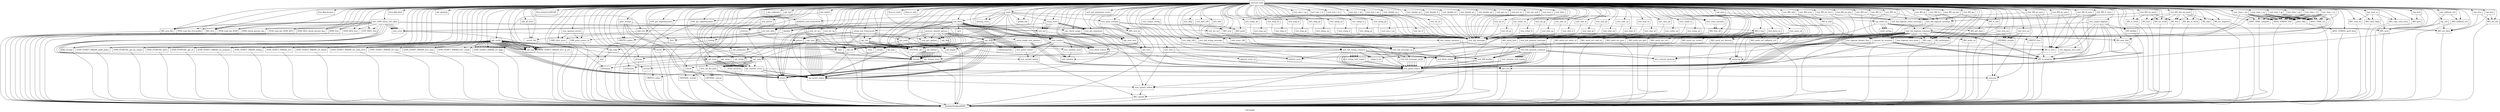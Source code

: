 digraph "Call graph" {
	label="Call graph";

	Node0x56148ece4150 [shape=record,label="{external node}"];
	Node0x56148ece4150 -> Node0x56148ea71110;
	Node0x56148ece4150 -> Node0x56148ead2650;
	Node0x56148ece4150 -> Node0x56148ead27d0;
	Node0x56148ece4150 -> Node0x56148ea73ae0;
	Node0x56148ece4150 -> Node0x56148ead2840;
	Node0x56148ece4150 -> Node0x56148ead2920;
	Node0x56148ece4150 -> Node0x56148ead2990;
	Node0x56148ece4150 -> Node0x56148ead2a00;
	Node0x56148ece4150 -> Node0x56148ead2a70;
	Node0x56148ece4150 -> Node0x56148ead2ae0;
	Node0x56148ece4150 -> Node0x56148ead2b50;
	Node0x56148ece4150 -> Node0x56148ead2bc0;
	Node0x56148ece4150 -> Node0x56148ea73cd0;
	Node0x56148ece4150 -> Node0x56148ea73990;
	Node0x56148ece4150 -> Node0x56148ea73a00;
	Node0x56148ece4150 -> Node0x56148ea73a70;
	Node0x56148ece4150 -> Node0x56148ea49900;
	Node0x56148ece4150 -> Node0x56148ea49d80;
	Node0x56148ece4150 -> Node0x56148ea49e20;
	Node0x56148ece4150 -> Node0x56148ea49ec0;
	Node0x56148ece4150 -> Node0x56148ea49f30;
	Node0x56148ece4150 -> Node0x56148ea49fa0;
	Node0x56148ece4150 -> Node0x56148ea49fd0;
	Node0x56148ece4150 -> Node0x56148ea4a0b0;
	Node0x56148ece4150 -> Node0x56148ea4a150;
	Node0x56148ece4150 -> Node0x56148ea4a1c0;
	Node0x56148ece4150 -> Node0x56148ea4a680;
	Node0x56148ece4150 -> Node0x56148ea4a720;
	Node0x56148ece4150 -> Node0x56148ea4a790;
	Node0x56148ece4150 -> Node0x56148ea4a830;
	Node0x56148ece4150 -> Node0x56148ea4a860;
	Node0x56148ece4150 -> Node0x56148eaa8f80;
	Node0x56148ece4150 -> Node0x56148eaa8fb0;
	Node0x56148ece4150 -> Node0x56148eaa9020;
	Node0x56148ece4150 -> Node0x56148eaa9a50;
	Node0x56148ece4150 -> Node0x56148eaa9ac0;
	Node0x56148ece4150 -> Node0x56148eaa9ba0;
	Node0x56148ece4150 -> Node0x56148eaa9bd0;
	Node0x56148ece4150 -> Node0x56148eaa9d40;
	Node0x56148ece4150 -> Node0x56148eaa9d70;
	Node0x56148ece4150 -> Node0x56148eaa9e50;
	Node0x56148ece4150 -> Node0x56148eaa9e80;
	Node0x56148ece4150 -> Node0x56148eaa9f60;
	Node0x56148ece4150 -> Node0x56148ece53a0;
	Node0x56148ece4150 -> Node0x56148ece5450;
	Node0x56148ece4150 -> Node0x56148ece54c0;
	Node0x56148ece4150 -> Node0x56148ece5530;
	Node0x56148ece4150 -> Node0x56148ece55a0;
	Node0x56148ece4150 -> Node0x56148ece5610;
	Node0x56148ece4150 -> Node0x56148ece5680;
	Node0x56148ece4150 -> Node0x56148ece56f0;
	Node0x56148ece4150 -> Node0x56148ece5760;
	Node0x56148ece4150 -> Node0x56148ece57d0;
	Node0x56148ece4150 -> Node0x56148ece5840;
	Node0x56148ece4150 -> Node0x56148ece58b0;
	Node0x56148ece4150 -> Node0x56148ece5920;
	Node0x56148ece4150 -> Node0x56148ece61a0;
	Node0x56148ece4150 -> Node0x56148ece6210;
	Node0x56148ece4150 -> Node0x56148ece6280;
	Node0x56148ece4150 -> Node0x56148ece62f0;
	Node0x56148ece4150 -> Node0x56148ece6660;
	Node0x56148ece4150 -> Node0x56148ece6700;
	Node0x56148ece4150 -> Node0x56148ece6690;
	Node0x56148ece4150 -> Node0x56148ece67e0;
	Node0x56148ece4150 -> Node0x56148ece68b0;
	Node0x56148ece4150 -> Node0x56148eaa9220;
	Node0x56148ece4150 -> Node0x56148eaa9290;
	Node0x56148ece4150 -> Node0x56148eaa9300;
	Node0x56148ece4150 -> Node0x56148eaa93a0;
	Node0x56148ece4150 -> Node0x56148eaa93d0;
	Node0x56148ece4150 -> Node0x56148ead26b0;
	Node0x56148ece4150 -> Node0x56148eaa9520;
	Node0x56148ece4150 -> Node0x56148eaa95f0;
	Node0x56148ece4150 -> Node0x56148eaa9690;
	Node0x56148ece4150 -> Node0x56148eaa9700;
	Node0x56148ece4150 -> Node0x56148eaa9770;
	Node0x56148ece4150 -> Node0x56148eaa9880;
	Node0x56148ece4150 -> Node0x56148ece6a90;
	Node0x56148ece4150 -> Node0x56148ece6b00;
	Node0x56148ece4150 -> Node0x56148ece6ba0;
	Node0x56148ece4150 -> Node0x56148ece6c40;
	Node0x56148ece4150 -> Node0x56148ece6ce0;
	Node0x56148ece4150 -> Node0x56148ece7230;
	Node0x56148ece4150 -> Node0x56148ece72d0;
	Node0x56148ece4150 -> Node0x56148ece7370;
	Node0x56148ece4150 -> Node0x56148ece73e0;
	Node0x56148ece4150 -> Node0x56148eab1310;
	Node0x56148ece4150 -> Node0x56148eab13b0;
	Node0x56148ece4150 -> Node0x56148eab1530;
	Node0x56148ece4150 -> Node0x56148eab1560;
	Node0x56148ece4150 -> Node0x56148eab1610;
	Node0x56148ece4150 -> Node0x56148eab1790;
	Node0x56148ece4150 -> Node0x56148eab1890;
	Node0x56148ece4150 -> Node0x56148eab1c40;
	Node0x56148ece4150 -> Node0x56148ead2680;
	Node0x56148ece4150 -> Node0x56148eab1b60;
	Node0x56148ece4150 -> Node0x56148ea4a120;
	Node0x56148ece4150 -> Node0x56148eaa98b0;
	Node0x56148ece4150 -> Node0x56148eab1100;
	Node0x56148ece4150 -> Node0x56148ece6d80;
	Node0x56148ece4150 -> Node0x56148ece68e0;
	Node0x56148ece4150 -> Node0x56148eab1930;
	Node0x56148ece4150 -> Node0x56148eab1ea0;
	Node0x56148ece4150 -> Node0x56148eab1ed0;
	Node0x56148ece4150 -> Node0x56148eab2070;
	Node0x56148ece4150 -> Node0x56148eab2150;
	Node0x56148ece4150 -> Node0x56148ead2870;
	Node0x56148ece4150 -> Node0x56148eab2180;
	Node0x56148ece4150 -> Node0x56148eab22b0;
	Node0x56148ece4150 -> Node0x56148eab2400;
	Node0x56148ece4150 -> Node0x56148eab2430;
	Node0x56148ece4150 -> Node0x56148eab25a0;
	Node0x56148ece4150 -> Node0x56148eab25d0;
	Node0x56148ece4150 -> Node0x56148ea73920;
	Node0x56148ece4150 -> Node0x56148eab27a0;
	Node0x56148ece4150 -> Node0x56148eab2840;
	Node0x56148ece4150 -> Node0x56148eab28e0;
	Node0x56148ece4150 -> Node0x56148eab2980;
	Node0x56148ece4150 -> Node0x56148eab2a20;
	Node0x56148ece4150 -> Node0x56148eab2ac0;
	Node0x56148ece4150 -> Node0x56148eab2b60;
	Node0x56148ece4150 -> Node0x56148eab2c00;
	Node0x56148ece4150 -> Node0x56148eab2ca0;
	Node0x56148ece4150 -> Node0x56148eab2d40;
	Node0x56148ece4150 -> Node0x56148eab2de0;
	Node0x56148ece4150 -> Node0x56148eab2e80;
	Node0x56148ece4150 -> Node0x56148eab2f20;
	Node0x56148ece4150 -> Node0x56148eab2fc0;
	Node0x56148ece4150 -> Node0x56148eab3060;
	Node0x56148ece4150 -> Node0x56148eab3100;
	Node0x56148ece4150 -> Node0x56148eab31a0;
	Node0x56148ece4150 -> Node0x56148eab3240;
	Node0x56148ece4150 -> Node0x56148eab32e0;
	Node0x56148ece4150 -> Node0x56148eab3380;
	Node0x56148ece4150 -> Node0x56148eab3420;
	Node0x56148ece4150 -> Node0x56148eab34c0;
	Node0x56148ece4150 -> Node0x56148eab3560;
	Node0x56148ece4150 -> Node0x56148eab3600;
	Node0x56148ece4150 -> Node0x56148eab36a0;
	Node0x56148ece4150 -> Node0x56148eab3740;
	Node0x56148ece4150 -> Node0x56148eab37e0;
	Node0x56148ece4150 -> Node0x56148eab3880;
	Node0x56148ece4150 -> Node0x56148eab3920;
	Node0x56148ece4150 -> Node0x56148eab39c0;
	Node0x56148ece4150 -> Node0x56148eab3a60;
	Node0x56148ece4150 -> Node0x56148eab3b00;
	Node0x56148ece4150 -> Node0x56148eab3ba0;
	Node0x56148ece4150 -> Node0x56148eab3c40;
	Node0x56148ece4150 -> Node0x56148eaafce0;
	Node0x56148ece4150 -> Node0x56148eaafd80;
	Node0x56148ece4150 -> Node0x56148eaafe20;
	Node0x56148ece4150 -> Node0x56148eaafec0;
	Node0x56148ece4150 -> Node0x56148eaaff60;
	Node0x56148ece4150 -> Node0x56148eab0000;
	Node0x56148ece4150 -> Node0x56148eab00a0;
	Node0x56148ece4150 -> Node0x56148eab0140;
	Node0x56148ece4150 -> Node0x56148eab01e0;
	Node0x56148ece4150 -> Node0x56148eab0280;
	Node0x56148ece4150 -> Node0x56148eab0320;
	Node0x56148ece4150 -> Node0x56148eab03c0;
	Node0x56148ece4150 -> Node0x56148eab0460;
	Node0x56148ece4150 -> Node0x56148eab0500;
	Node0x56148ece4150 -> Node0x56148eab05a0;
	Node0x56148ece4150 -> Node0x56148eab0640;
	Node0x56148ece4150 -> Node0x56148ead2720;
	Node0x56148ece4150 -> Node0x56148eab0710;
	Node0x56148ece4150 -> Node0x56148eab07b0;
	Node0x56148ece4150 -> Node0x56148eab0850;
	Node0x56148ece4150 -> Node0x56148eab0a10;
	Node0x56148ece4150 -> Node0x56148eab0a40;
	Node0x56148ece4150 -> Node0x56148eab0bb0;
	Node0x56148ece4150 -> Node0x56148eab0cb0;
	Node0x56148ece4150 -> Node0x56148ea66be0;
	Node0x56148ece4150 -> Node0x56148ea66d20;
	Node0x56148ece4150 -> Node0x56148ea66e30;
	Node0x56148ece4150 -> Node0x56148ea66e60;
	Node0x56148ece4150 -> Node0x56148ea66f60;
	Node0x56148ece4150 -> Node0x56148ea670c0;
	Node0x56148ece4150 -> Node0x56148ea67130;
	Node0x56148ece4150 -> Node0x56148ea67290;
	Node0x56148ece4150 -> Node0x56148ea672c0;
	Node0x56148ece4150 -> Node0x56148ea67380;
	Node0x56148ece4150 -> Node0x56148ea67440;
	Node0x56148ece4150 -> Node0x56148ea67540;
	Node0x56148ece4150 -> Node0x56148ea676c0;
	Node0x56148ece4150 -> Node0x56148ea676f0;
	Node0x56148ece4150 -> Node0x56148ea67760;
	Node0x56148ece4150 -> Node0x56148ea678b0;
	Node0x56148ece4150 -> Node0x56148eb021e0;
	Node0x56148ece4150 -> Node0x56148eb02330;
	Node0x56148ece4150 -> Node0x56148eb023a0;
	Node0x56148ece4150 -> Node0x56148eb02530;
	Node0x56148ece4150 -> Node0x56148eb025d0;
	Node0x56148ece4150 -> Node0x56148eb02640;
	Node0x56148ece4150 -> Node0x56148eb02730;
	Node0x56148ece4150 -> Node0x56148eb02760;
	Node0x56148ece4150 -> Node0x56148eb02860;
	Node0x56148ece4150 -> Node0x56148eb02900;
	Node0x56148ece4150 -> Node0x56148eb02890;
	Node0x56148ece4150 -> Node0x56148eb02a90;
	Node0x56148ece4150 -> Node0x56148eb02cd0;
	Node0x56148ece4150 -> Node0x56148eb02d40;
	Node0x56148ece4150 -> Node0x56148eb02d70;
	Node0x56148ece4150 -> Node0x56148eb02e20;
	Node0x56148ece4150 -> Node0x56148eb03030;
	Node0x56148ece4150 -> Node0x56148eb030a0;
	Node0x56148ece4150 -> Node0x56148eb030d0;
	Node0x56148ece4150 -> Node0x56148eb03300;
	Node0x56148ece4150 -> Node0x56148eb033d0;
	Node0x56148ece4150 -> Node0x56148eb034d0;
	Node0x56148ece4150 -> Node0x56148eb03500;
	Node0x56148ece4150 -> Node0x56148eb03680;
	Node0x56148ece4150 -> Node0x56148eb03800;
	Node0x56148ece4150 -> Node0x56148eb03980;
	Node0x56148ece4150 -> Node0x56148eab1900;
	Node0x56148ece4150 -> Node0x56148eb03b00;
	Node0x56148ece4150 -> Node0x56148eb03d30;
	Node0x56148ece4150 -> Node0x56148eb03da0;
	Node0x56148ece4150 -> Node0x56148eab1bd0;
	Node0x56148ece4150 -> Node0x56148eb03fb0;
	Node0x56148ece4150 -> Node0x56148ece7110;
	Node0x56148ece4150 -> Node0x56148eb04050;
	Node0x56148ece4150 -> Node0x56148eab1ca0;
	Node0x56148ece4150 -> Node0x56148eaa9960;
	Node0x56148ece4150 -> Node0x56148eb04150;
	Node0x56148ece4150 -> Node0x56148ece7180;
	Node0x56148ece4150 -> Node0x56148eb04250;
	Node0x56148ece4150 -> Node0x56148eab0880;
	Node0x56148ece4150 -> Node0x56148eb045f0;
	Node0x56148ece4150 -> Node0x56148eb04af0;
	Node0x56148ece4150 -> Node0x56148ea67000;
	Node0x56148ece4150 -> Node0x56148eb04c80;
	Node0x56148ece4150 -> Node0x56148eb04df0;
	Node0x56148ece4150 -> Node0x56148eb052e0;
	Node0x56148ece4150 -> Node0x56148ea671d0;
	Node0x56148ece4150 -> Node0x56148eb05530;
	Node0x56148ece4150 -> Node0x56148eb055a0;
	Node0x56148ece4150 -> Node0x56148ea66dc0;
	Node0x56148ece4150 -> Node0x56148eb05810;
	Node0x56148ece4150 -> Node0x56148eab19a0;
	Node0x56148ece4150 -> Node0x56148eb03c80;
	Node0x56148ece4150 -> Node0x56148eb059b0;
	Node0x56148ece4150 -> Node0x56148eb06030;
	Node0x56148ece4150 -> Node0x56148eb05a50;
	Node0x56148ece4150 -> Node0x56148ea679d0;
	Node0x56148ece4150 -> Node0x56148eb059e0;
	Node0x56148ece4150 -> Node0x56148ea67bc0;
	Node0x56148ece4150 -> Node0x56148eb05b50;
	Node0x56148ece4150 -> Node0x56148ea67c60;
	Node0x56148ece4150 -> Node0x56148eb05bc0;
	Node0x56148ece4150 -> Node0x56148ea67dc0;
	Node0x56148ece4150 -> Node0x56148eb05c30;
	Node0x56148ece4150 -> Node0x56148ea67f40;
	Node0x56148ece4150 -> Node0x56148eb05ca0;
	Node0x56148ece4150 -> Node0x56148ea68050;
	Node0x56148ece4150 -> Node0x56148eb05d10;
	Node0x56148ece4150 -> Node0x56148ea68140;
	Node0x56148ece4150 -> Node0x56148eb05d80;
	Node0x56148ece4150 -> Node0x56148eb060a0;
	Node0x56148ece4150 -> Node0x56148ea64c40;
	Node0x56148ece4150 -> Node0x56148eb060d0;
	Node0x56148ece4150 -> Node0x56148ea67fe0;
	Node0x56148ece4150 -> Node0x56148ea67d00;
	Node0x56148ece4150 -> Node0x56148ea67a70;
	Node0x56148ece4150 -> Node0x56148ea67a00;
	Node0x56148ece4150 -> Node0x56148ea67b20;
	Node0x56148ece4150 -> Node0x56148eb06140;
	Node0x56148ece4150 -> Node0x56148ea64eb0;
	Node0x56148ead2650 [shape=record,label="{setup_tests}"];
	Node0x56148ead2650 -> Node0x56148ead2680;
	Node0x56148ead2650 -> Node0x56148ead2720;
	Node0x56148ead2650 -> Node0x56148ead2680;
	Node0x56148ead2650 -> Node0x56148ead2720;
	Node0x56148ead2650 -> Node0x56148ead2680;
	Node0x56148ead2650 -> Node0x56148ead2720;
	Node0x56148ead2650 -> Node0x56148ead2680;
	Node0x56148ead2650 -> Node0x56148ead2720;
	Node0x56148ead2650 -> Node0x56148ead26b0;
	Node0x56148ea71110 [shape=record,label="{test_get_options}"];
	Node0x56148ead27d0 [shape=record,label="{test_x509_check_cert_pkey}"];
	Node0x56148ead27d0 -> Node0x56148ead2840;
	Node0x56148ead27d0 -> Node0x56148ead2840;
	Node0x56148ead27d0 -> Node0x56148ead2870;
	Node0x56148ead27d0 -> Node0x56148ead2840;
	Node0x56148ead27d0 -> Node0x56148ead2840;
	Node0x56148ead27d0 -> Node0x56148ead2870;
	Node0x56148ead27d0 -> Node0x56148ead2920;
	Node0x56148ead27d0 -> Node0x56148ead2720;
	Node0x56148ead27d0 -> Node0x56148ead2990;
	Node0x56148ead27d0 -> Node0x56148ead2720;
	Node0x56148ead27d0 -> Node0x56148ead2a00;
	Node0x56148ead27d0 -> Node0x56148ead2920;
	Node0x56148ead27d0 -> Node0x56148ead2720;
	Node0x56148ead27d0 -> Node0x56148ead2a70;
	Node0x56148ead27d0 -> Node0x56148ead2870;
	Node0x56148ead27d0 -> Node0x56148ead2ae0;
	Node0x56148ead27d0 -> Node0x56148ead2b50;
	Node0x56148ead27d0 -> Node0x56148ead2870;
	Node0x56148ead27d0 -> Node0x56148ead2bc0;
	Node0x56148ead27d0 -> Node0x56148ea73920;
	Node0x56148ead27d0 -> Node0x56148ead2870;
	Node0x56148ead27d0 -> Node0x56148ead2a00;
	Node0x56148ead27d0 -> Node0x56148ea73990;
	Node0x56148ead27d0 -> Node0x56148ea73a00;
	Node0x56148ead27d0 -> Node0x56148ea73a70;
	Node0x56148ea73ae0 [shape=record,label="{llvm.dbg.declare}"];
	Node0x56148ea73a00 [shape=record,label="{X509_REQ_free}"];
	Node0x56148ea73a00 -> Node0x56148ea6f500;
	Node0x56148ea73a70 [shape=record,label="{EVP_PKEY_free}"];
	Node0x56148ea73a70 -> Node0x56148ea6f500;
	Node0x56148ea49900 [shape=record,label="{opt_progname}"];
	Node0x56148ea49900 -> Node0x56148ea49d80;
	Node0x56148ea49900 -> Node0x56148ea49e20;
	Node0x56148ea49d80 [shape=record,label="{strlen}"];
	Node0x56148ea49d80 -> Node0x56148ea6f500;
	Node0x56148ea49e20 [shape=record,label="{strncpy}"];
	Node0x56148ea49e20 -> Node0x56148ea6f500;
	Node0x56148ea49ec0 [shape=record,label="{opt_getprog}"];
	Node0x56148ea49f30 [shape=record,label="{opt_init}"];
	Node0x56148ea49f30 -> Node0x56148ea49fa0;
	Node0x56148ea49f30 -> Node0x56148ea49900;
	Node0x56148ea49f30 -> Node0x56148ea49fd0;
	Node0x56148ea49f30 -> Node0x56148ea49fd0;
	Node0x56148ea49f30 -> Node0x56148ea49fd0;
	Node0x56148ea49f30 -> Node0x56148ead2840;
	Node0x56148ea49f30 -> Node0x56148ea49fd0;
	Node0x56148ea49f30 -> Node0x56148ea49fd0;
	Node0x56148ea49f30 -> Node0x56148ea49fd0;
	Node0x56148ea49fa0 [shape=record,label="{opt_begin}"];
	Node0x56148ea49fd0 [shape=record,label="{OPENSSL_die}"];
	Node0x56148ea49fd0 -> Node0x56148ea6f500;
	Node0x56148eab2840 [shape=record,label="{test_int_lt}"];
	Node0x56148eab2840 -> Node0x56148eab2640;
	Node0x56148eab28e0 [shape=record,label="{test_int_le}"];
	Node0x56148eab28e0 -> Node0x56148eab2640;
	Node0x56148eab2980 [shape=record,label="{test_int_gt}"];
	Node0x56148eab2980 -> Node0x56148eab2640;
	Node0x56148eab2a20 [shape=record,label="{test_int_ge}"];
	Node0x56148eab2a20 -> Node0x56148eab2640;
	Node0x56148eab2ac0 [shape=record,label="{test_uint_eq}"];
	Node0x56148eab2ac0 -> Node0x56148eab2640;
	Node0x56148eab2b60 [shape=record,label="{test_uint_ne}"];
	Node0x56148eab2b60 -> Node0x56148eab2640;
	Node0x56148eab2c00 [shape=record,label="{test_uint_lt}"];
	Node0x56148eab2c00 -> Node0x56148eab2640;
	Node0x56148eab2ca0 [shape=record,label="{test_uint_le}"];
	Node0x56148eab2ca0 -> Node0x56148eab2640;
	Node0x56148eab2d40 [shape=record,label="{test_uint_gt}"];
	Node0x56148eab2d40 -> Node0x56148eab2640;
	Node0x56148eab2de0 [shape=record,label="{test_uint_ge}"];
	Node0x56148eab2de0 -> Node0x56148eab2640;
	Node0x56148eab2e80 [shape=record,label="{test_char_eq}"];
	Node0x56148eab2e80 -> Node0x56148eab2640;
	Node0x56148eab2f20 [shape=record,label="{test_char_ne}"];
	Node0x56148eab2f20 -> Node0x56148eab2640;
	Node0x56148eab2fc0 [shape=record,label="{test_char_lt}"];
	Node0x56148eab2fc0 -> Node0x56148eab2640;
	Node0x56148eab3060 [shape=record,label="{test_char_le}"];
	Node0x56148eab3060 -> Node0x56148eab2640;
	Node0x56148eab3100 [shape=record,label="{test_char_gt}"];
	Node0x56148eab3100 -> Node0x56148eab2640;
	Node0x56148eab31a0 [shape=record,label="{test_char_ge}"];
	Node0x56148eab31a0 -> Node0x56148eab2640;
	Node0x56148eab3240 [shape=record,label="{test_uchar_eq}"];
	Node0x56148eab3240 -> Node0x56148eab2640;
	Node0x56148eab32e0 [shape=record,label="{test_uchar_ne}"];
	Node0x56148eab32e0 -> Node0x56148eab2640;
	Node0x56148eab3380 [shape=record,label="{test_uchar_lt}"];
	Node0x56148eab3380 -> Node0x56148eab2640;
	Node0x56148eab3420 [shape=record,label="{test_uchar_le}"];
	Node0x56148eab3420 -> Node0x56148eab2640;
	Node0x56148eab34c0 [shape=record,label="{test_uchar_gt}"];
	Node0x56148eab34c0 -> Node0x56148eab2640;
	Node0x56148eab3560 [shape=record,label="{test_uchar_ge}"];
	Node0x56148eab3560 -> Node0x56148eab2640;
	Node0x56148eab3600 [shape=record,label="{test_long_eq}"];
	Node0x56148eab3600 -> Node0x56148eab2640;
	Node0x56148eab36a0 [shape=record,label="{test_long_ne}"];
	Node0x56148eab36a0 -> Node0x56148eab2640;
	Node0x56148eab3740 [shape=record,label="{test_long_lt}"];
	Node0x56148eab3740 -> Node0x56148eab2640;
	Node0x56148ea671d0 [shape=record,label="{test_fail_bignum_mono_message}"];
	Node0x56148ea671d0 -> Node0x56148eb04b90;
	Node0x56148ea671d0 -> Node0x56148eab1100;
	Node0x56148eb05530 [shape=record,label="{test_output_bignum}"];
	Node0x56148eb05530 -> Node0x56148ea67130;
	Node0x56148eb05530 -> Node0x56148eb053b0;
	Node0x56148eb05530 -> Node0x56148eab1100;
	Node0x56148eb05530 -> Node0x56148eb04c80;
	Node0x56148eb05530 -> Node0x56148eb055a0;
	Node0x56148eb05530 -> Node0x56148eb05480;
	Node0x56148eb05530 -> Node0x56148ea67540;
	Node0x56148eb05530 -> Node0x56148eab1100;
	Node0x56148eb05530 -> Node0x56148eb04b90;
	Node0x56148eb055a0 [shape=record,label="{BN_bn2bin}"];
	Node0x56148eb055a0 -> Node0x56148ea6f500;
	Node0x56148ea66dc0 [shape=record,label="{test_fail_memory_message}"];
	Node0x56148ea66dc0 -> Node0x56148eb057e0;
	Node0x56148ea66dc0 -> Node0x56148eab1100;
	Node0x56148eb057e0 [shape=record,label="{test_fail_memory_common}"];
	Node0x56148eb057e0 -> Node0x56148eab1ea0;
	Node0x56148eb057e0 -> Node0x56148eb05880;
	Node0x56148eb057e0 -> Node0x56148eb04470;
	Node0x56148eb057e0 -> Node0x56148eb05880;
	Node0x56148eb057e0 -> Node0x56148eb05880;
	Node0x56148eb057e0 -> Node0x56148ea66d20;
	Node0x56148eb057e0 -> Node0x56148eb04470;
	Node0x56148eb057e0 -> Node0x56148eb05480;
	Node0x56148eb057e0 -> Node0x56148eb05480;
	Node0x56148eb057e0 -> Node0x56148eab1100;
	Node0x56148eb057e0 -> Node0x56148eb05880;
	Node0x56148eb057e0 -> Node0x56148eab1100;
	Node0x56148eb057e0 -> Node0x56148eb05880;
	Node0x56148eb057e0 -> Node0x56148eab1100;
	Node0x56148eb057e0 -> Node0x56148eab1100;
	Node0x56148eb057e0 -> Node0x56148ece7180;
	Node0x56148eb05880 [shape=record,label="{test_memory_null_empty}"];
	Node0x56148eb05880 -> Node0x56148eab1100;
	Node0x56148eb05880 -> Node0x56148eab1100;
	Node0x56148eb05810 [shape=record,label="{test_output_memory}"];
	Node0x56148eb05810 -> Node0x56148eb057e0;
	Node0x56148eab19a0 [shape=record,label="{global_init}"];
	Node0x56148eb03c80 [shape=record,label="{BIO_f_tap}"];
	Node0x56148eb03c80 -> Node0x56148eb059b0;
	Node0x56148eb03c80 -> Node0x56148eb05a50;
	Node0x56148eb03c80 -> Node0x56148eb059e0;
	Node0x56148eb03c80 -> Node0x56148eb05b50;
	Node0x56148eb03c80 -> Node0x56148eb05bc0;
	Node0x56148eb03c80 -> Node0x56148eb05c30;
	Node0x56148eb03c80 -> Node0x56148eb05ca0;
	Node0x56148eb03c80 -> Node0x56148eb05d10;
	Node0x56148eb03c80 -> Node0x56148eb05d80;
	Node0x56148eb059b0 [shape=record,label="{BIO_meth_new}"];
	Node0x56148eb059b0 -> Node0x56148ea6f500;
	Node0x56148eb06030 [shape=record,label="{tap_write_ex}"];
	Node0x56148eb06030 -> Node0x56148eb060a0;
	Node0x56148eb06030 -> Node0x56148eb06140;
	Node0x56148eb06030 -> Node0x56148eb060d0;
	Node0x56148eb06030 -> Node0x56148eaa9690;
	Node0x56148eb06030 -> Node0x56148eb06170;
	Node0x56148eb06030 -> Node0x56148eb06170;
	Node0x56148eb06030 -> Node0x56148eb06170;
	Node0x56148eb06030 -> Node0x56148eb060d0;
	Node0x56148eb05a50 [shape=record,label="{BIO_meth_set_write_ex}"];
	Node0x56148eb05a50 -> Node0x56148ea6f500;
	Node0x56148ea679d0 [shape=record,label="{tap_read_ex}"];
	Node0x56148ea679d0 -> Node0x56148eb060a0;
	Node0x56148ea679d0 -> Node0x56148ea67a70;
	Node0x56148ea679d0 -> Node0x56148ea67a00;
	Node0x56148ea679d0 -> Node0x56148ea67b20;
	Node0x56148eb059e0 [shape=record,label="{BIO_meth_set_read_ex}"];
	Node0x56148eb059e0 -> Node0x56148ea6f500;
	Node0x56148ea67bc0 [shape=record,label="{tap_puts}"];
	Node0x56148ea67bc0 -> Node0x56148ea49d80;
	Node0x56148ea67bc0 -> Node0x56148eb06030;
	Node0x56148eb05b50 [shape=record,label="{BIO_meth_set_puts}"];
	Node0x56148eb05b50 -> Node0x56148ea6f500;
	Node0x56148ea67c60 [shape=record,label="{tap_gets}"];
	Node0x56148ea67c60 -> Node0x56148eb060a0;
	Node0x56148ea67c60 -> Node0x56148ea67d00;
	Node0x56148ead2840 [shape=record,label="{strcmp}"];
	Node0x56148ead2840 -> Node0x56148ea6f500;
	Node0x56148ead2920 [shape=record,label="{BIO_new_file}"];
	Node0x56148ead2920 -> Node0x56148ea6f500;
	Node0x56148ead2990 [shape=record,label="{PEM_read_bio_PrivateKey}"];
	Node0x56148ead2990 -> Node0x56148ea6f500;
	Node0x56148ead2a00 [shape=record,label="{BIO_free}"];
	Node0x56148ead2a00 -> Node0x56148ea6f500;
	Node0x56148ead2a70 [shape=record,label="{PEM_read_bio_X509}"];
	Node0x56148ead2a70 -> Node0x56148ea6f500;
	Node0x56148ead2ae0 [shape=record,label="{X509_check_private_key}"];
	Node0x56148ead2ae0 -> Node0x56148ea6f500;
	Node0x56148ead2b50 [shape=record,label="{PEM_read_bio_X509_REQ}"];
	Node0x56148ead2b50 -> Node0x56148ea6f500;
	Node0x56148ead2bc0 [shape=record,label="{X509_REQ_check_private_key}"];
	Node0x56148ead2bc0 -> Node0x56148ea6f500;
	Node0x56148ea73cd0 [shape=record,label="{llvm.dbg.label}"];
	Node0x56148ea73990 [shape=record,label="{X509_free}"];
	Node0x56148ea73990 -> Node0x56148ea6f500;
	Node0x56148ece68e0 [shape=record,label="{test_random_seed}"];
	Node0x56148ece68e0 -> Node0x56148ece6d80;
	Node0x56148eab1930 [shape=record,label="{cleanup_tests}"];
	Node0x56148eab1ea0 [shape=record,label="{test_fail_message_prefix}"];
	Node0x56148eab1ea0 -> Node0x56148eab1100;
	Node0x56148eab1ea0 -> Node0x56148eab1100;
	Node0x56148eab1ea0 -> Node0x56148eab1100;
	Node0x56148eab1ea0 -> Node0x56148eab1100;
	Node0x56148eab1ea0 -> Node0x56148eab1100;
	Node0x56148eab1ea0 -> Node0x56148eab1100;
	Node0x56148eab1ed0 [shape=record,label="{test_info_c90}"];
	Node0x56148eab1ed0 -> Node0x56148eab2010;
	Node0x56148eab2010 [shape=record,label="{test_fail_message_va}"];
	Node0x56148eab2010 -> Node0x56148eab1ea0;
	Node0x56148eab2010 -> Node0x56148eab1ca0;
	Node0x56148eab2010 -> Node0x56148eab1100;
	Node0x56148eab2010 -> Node0x56148ece7180;
	Node0x56148eab2070 [shape=record,label="{test_info}"];
	Node0x56148eab2070 -> Node0x56148eab2010;
	Node0x56148eab2150 [shape=record,label="{test_error_c90}"];
	Node0x56148eab2150 -> Node0x56148eab2010;
	Node0x56148eab2150 -> Node0x56148eab1100;
	Node0x56148ead2870 [shape=record,label="{test_error}"];
	Node0x56148ead2870 -> Node0x56148eab2010;
	Node0x56148ead2870 -> Node0x56148eab1100;
	Node0x56148eab2180 [shape=record,label="{test_perror}"];
	Node0x56148eab2180 -> Node0x56148eaa8fb0;
	Node0x56148eab2180 -> Node0x56148eab22b0;
	Node0x56148eab2180 -> Node0x56148ead2870;
	Node0x56148eab22b0 [shape=record,label="{strerror}"];
	Node0x56148eab22b0 -> Node0x56148ea6f500;
	Node0x56148eab2400 [shape=record,label="{test_note}"];
	Node0x56148eab2400 -> Node0x56148eab1ca0;
	Node0x56148eab2400 -> Node0x56148eab1100;
	Node0x56148eab2400 -> Node0x56148ece7180;
	Node0x56148eab2430 [shape=record,label="{test_skip}"];
	Node0x56148eab2430 -> Node0x56148eab2010;
	Node0x56148eab25a0 [shape=record,label="{test_skip_c90}"];
	Node0x56148eab25a0 -> Node0x56148eab2010;
	Node0x56148eab25a0 -> Node0x56148eab1100;
	Node0x56148eab25d0 [shape=record,label="{test_openssl_errors}"];
	Node0x56148eab25d0 -> Node0x56148ece72d0;
	Node0x56148eab25d0 -> Node0x56148ece7230;
	Node0x56148ea73920 [shape=record,label="{test_int_eq}"];
	Node0x56148ea73920 -> Node0x56148eab2640;
	Node0x56148eab2640 [shape=record,label="{test_fail_message}"];
	Node0x56148eab2640 -> Node0x56148eab2010;
	Node0x56148eab27a0 [shape=record,label="{test_int_ne}"];
	Node0x56148eab27a0 -> Node0x56148eab2640;
	Node0x56148eb04250 [shape=record,label="{openssl_error_cb}"];
	Node0x56148eb04250 -> Node0x56148eab1100;
	Node0x56148eab0880 [shape=record,label="{test_fail_string_message}"];
	Node0x56148eab0880 -> Node0x56148eb042f0;
	Node0x56148eab0880 -> Node0x56148eab1100;
	Node0x56148eb042f0 [shape=record,label="{test_fail_string_common}"];
	Node0x56148eb042f0 -> Node0x56148eaa9690;
	Node0x56148eb042f0 -> Node0x56148eab1ea0;
	Node0x56148eb042f0 -> Node0x56148eb04320;
	Node0x56148eb042f0 -> Node0x56148eb04470;
	Node0x56148eb042f0 -> Node0x56148eb04320;
	Node0x56148eb042f0 -> Node0x56148eb04320;
	Node0x56148eb042f0 -> Node0x56148ead2840;
	Node0x56148eb042f0 -> Node0x56148eb04470;
	Node0x56148eb042f0 -> Node0x56148eb045f0;
	Node0x56148eb042f0 -> Node0x56148eb045f0;
	Node0x56148eb042f0 -> Node0x56148eab1100;
	Node0x56148eb042f0 -> Node0x56148eb04320;
	Node0x56148eb042f0 -> Node0x56148eab1100;
	Node0x56148eb042f0 -> Node0x56148eb04320;
	Node0x56148eb042f0 -> Node0x56148eab1100;
	Node0x56148eb042f0 -> Node0x56148eab1100;
	Node0x56148eb042f0 -> Node0x56148ece7180;
	Node0x56148eb04320 [shape=record,label="{test_string_null_empty}"];
	Node0x56148eb04320 -> Node0x56148eab1100;
	Node0x56148eb04320 -> Node0x56148eab1100;
	Node0x56148eb04470 [shape=record,label="{test_diff_header}"];
	Node0x56148eb04470 -> Node0x56148eab1100;
	Node0x56148eb04470 -> Node0x56148eab1100;
	Node0x56148eb045f0 [shape=record,label="{__ctype_b_loc}"];
	Node0x56148eb045f0 -> Node0x56148ea6f500;
	Node0x56148eb04af0 [shape=record,label="{test_output_string}"];
	Node0x56148eb04af0 -> Node0x56148eb042f0;
	Node0x56148ea67000 [shape=record,label="{test_fail_bignum_message}"];
	Node0x56148ea67000 -> Node0x56148eb04b90;
	Node0x56148ea67000 -> Node0x56148eab1100;
	Node0x56148eb04b90 [shape=record,label="{test_fail_bignum_common}"];
	Node0x56148eb04b90 -> Node0x56148eab1ea0;
	Node0x56148eb04b90 -> Node0x56148eb04c80;
	Node0x56148eb04b90 -> Node0x56148ea67540;
	Node0x56148eb04b90 -> Node0x56148eb04c80;
	Node0x56148eb04b90 -> Node0x56148ea67540;
	Node0x56148eb04b90 -> Node0x56148eb04bc0;
	Node0x56148eb04b90 -> Node0x56148eb04d80;
	Node0x56148eb04b90 -> Node0x56148eb04470;
	Node0x56148eb04b90 -> Node0x56148eb04bc0;
	Node0x56148eb04b90 -> Node0x56148eb04d80;
	Node0x56148eb04b90 -> Node0x56148eb04d80;
	Node0x56148eb04b90 -> Node0x56148ea66f60;
	Node0x56148eb04b90 -> Node0x56148eb04470;
	Node0x56148eb04b90 -> Node0x56148eb04bc0;
	Node0x56148eb04b90 -> Node0x56148eab13b0;
	Node0x56148eb04b90 -> Node0x56148eab1100;
	Node0x56148eb04b90 -> Node0x56148eb04df0;
	Node0x56148eb04b90 -> Node0x56148eb04df0;
	Node0x56148eb04b90 -> Node0x56148eb05270;
	Node0x56148eb04b90 -> Node0x56148eb05270;
	Node0x56148eb04b90 -> Node0x56148eab1100;
	Node0x56148eb04b90 -> Node0x56148eab1100;
	Node0x56148eb04b90 -> Node0x56148eab1100;
	Node0x56148eb04b90 -> Node0x56148eab1100;
	Node0x56148eb04b90 -> Node0x56148eab1100;
	Node0x56148eb04b90 -> Node0x56148eab1100;
	Node0x56148eb04b90 -> Node0x56148ece7180;
	Node0x56148eb04b90 -> Node0x56148eb052e0;
	Node0x56148eb04c80 [shape=record,label="{BN_num_bits}"];
	Node0x56148eb04c80 -> Node0x56148ea6f500;
	Node0x56148eb04bc0 [shape=record,label="{test_bignum_header_line}"];
	Node0x56148eb04bc0 -> Node0x56148eab1100;
	Node0x56148eb04d80 [shape=record,label="{test_bignum_zero_print}"];
	Node0x56148eb04d80 -> Node0x56148eb053b0;
	Node0x56148eb04d80 -> Node0x56148eab1100;
	Node0x56148eb04df0 [shape=record,label="{BN_bn2binpad}"];
	Node0x56148eb04df0 -> Node0x56148ea6f500;
	Node0x56148eb05270 [shape=record,label="{convert_bn_memory}"];
	Node0x56148eb05270 -> Node0x56148ea67130;
	Node0x56148eb05270 -> Node0x56148eb05480;
	Node0x56148eb05270 -> Node0x56148ea67540;
	Node0x56148eb05270 -> Node0x56148ea67540;
	Node0x56148eb05270 -> Node0x56148ea67540;
	Node0x56148eb05270 -> Node0x56148ea49d80;
	Node0x56148eb05270 -> Node0x56148eaa93d0;
	Node0x56148eb052e0 [shape=record,label="{CRYPTO_free}"];
	Node0x56148eb052e0 -> Node0x56148ea6f500;
	Node0x56148eb05480 [shape=record,label="{hex_convert_memory}"];
	Node0x56148eb053b0 [shape=record,label="{test_bignum_zero_null}"];
	Node0x56148eb053b0 -> Node0x56148ea67540;
	Node0x56148ea4a0b0 [shape=record,label="{opt_format_error}"];
	Node0x56148ea4a0b0 -> Node0x56148ea4a120;
	Node0x56148ea4a0b0 -> Node0x56148ea4a120;
	Node0x56148ea4a0b0 -> Node0x56148ea4a120;
	Node0x56148ea4a150 [shape=record,label="{opt_format}"];
	Node0x56148ea4a150 -> Node0x56148ea4a0b0;
	Node0x56148ea4a150 -> Node0x56148ea4a0b0;
	Node0x56148ea4a150 -> Node0x56148ea4a0b0;
	Node0x56148ea4a150 -> Node0x56148ead2840;
	Node0x56148ea4a150 -> Node0x56148ead2840;
	Node0x56148ea4a150 -> Node0x56148ea4a0b0;
	Node0x56148ea4a150 -> Node0x56148ea4a0b0;
	Node0x56148ea4a150 -> Node0x56148ea4a0b0;
	Node0x56148ea4a150 -> Node0x56148ea4a0b0;
	Node0x56148ea4a150 -> Node0x56148ea4a0b0;
	Node0x56148ea4a150 -> Node0x56148ea4a0b0;
	Node0x56148ea4a150 -> Node0x56148ead2840;
	Node0x56148ea4a150 -> Node0x56148ead2840;
	Node0x56148ea4a150 -> Node0x56148ea4a0b0;
	Node0x56148ea4a150 -> Node0x56148ead2840;
	Node0x56148ea4a150 -> Node0x56148ead2840;
	Node0x56148ea4a150 -> Node0x56148ea4a0b0;
	Node0x56148ea4a150 -> Node0x56148ead2840;
	Node0x56148ea4a150 -> Node0x56148ead2840;
	Node0x56148ea4a150 -> Node0x56148ead2840;
	Node0x56148ea4a150 -> Node0x56148ead2840;
	Node0x56148ea4a150 -> Node0x56148ea4a0b0;
	Node0x56148eaa9d70 [shape=record,label="{strtoumax}"];
	Node0x56148eaa9d70 -> Node0x56148ea6f500;
	Node0x56148ea4a1c0 [shape=record,label="{opt_cipher}"];
	Node0x56148ea4a1c0 -> Node0x56148ea4a680;
	Node0x56148ea4a1c0 -> Node0x56148ea4a120;
	Node0x56148ea4a680 [shape=record,label="{EVP_get_cipherbyname}"];
	Node0x56148ea4a680 -> Node0x56148ea6f500;
	Node0x56148ea4a720 [shape=record,label="{opt_md}"];
	Node0x56148ea4a720 -> Node0x56148ea4a790;
	Node0x56148ea4a720 -> Node0x56148ea4a120;
	Node0x56148ea4a790 [shape=record,label="{EVP_get_digestbyname}"];
	Node0x56148ea4a790 -> Node0x56148ea6f500;
	Node0x56148ea4a830 [shape=record,label="{opt_pair}"];
	Node0x56148ea4a830 -> Node0x56148ead2840;
	Node0x56148ea4a830 -> Node0x56148ea4a120;
	Node0x56148ea4a830 -> Node0x56148ea4a120;
	Node0x56148ea4a860 [shape=record,label="{opt_int}"];
	Node0x56148ea4a860 -> Node0x56148eaa8f80;
	Node0x56148ea4a860 -> Node0x56148ea4a120;
	Node0x56148eaa8f80 [shape=record,label="{opt_long}"];
	Node0x56148eaa8f80 -> Node0x56148eaa8fb0;
	Node0x56148eaa8f80 -> Node0x56148eaa8fb0;
	Node0x56148eaa8f80 -> Node0x56148eaa9020;
	Node0x56148eaa8f80 -> Node0x56148eaa8fb0;
	Node0x56148eaa8f80 -> Node0x56148eaa8fb0;
	Node0x56148eaa8f80 -> Node0x56148eaa91b0;
	Node0x56148eaa8f80 -> Node0x56148eaa8fb0;
	Node0x56148eaa8f80 -> Node0x56148eaa8fb0;
	Node0x56148eaa8fb0 [shape=record,label="{__errno_location}"];
	Node0x56148eaa8fb0 -> Node0x56148ea6f500;
	Node0x56148eaa9020 [shape=record,label="{strtol}"];
	Node0x56148eaa9020 -> Node0x56148ea6f500;
	Node0x56148eaa91b0 [shape=record,label="{opt_number_error}"];
	Node0x56148eaa91b0 -> Node0x56148ea49d80;
	Node0x56148eaa91b0 -> Node0x56148eaa9ac0;
	Node0x56148eaa91b0 -> Node0x56148ea4a120;
	Node0x56148eaa91b0 -> Node0x56148ea4a120;
	Node0x56148eaa9a50 [shape=record,label="{llvm.memset.p0i8.i64}"];
	Node0x56148eaa9ac0 [shape=record,label="{strncmp}"];
	Node0x56148eaa9ac0 -> Node0x56148ea6f500;
	Node0x56148eaa9ba0 [shape=record,label="{opt_imax}"];
	Node0x56148eaa9ba0 -> Node0x56148eaa8fb0;
	Node0x56148eaa9ba0 -> Node0x56148eaa8fb0;
	Node0x56148eaa9ba0 -> Node0x56148eaa9bd0;
	Node0x56148eaa9ba0 -> Node0x56148eaa8fb0;
	Node0x56148eaa9ba0 -> Node0x56148eaa8fb0;
	Node0x56148eaa9ba0 -> Node0x56148eaa91b0;
	Node0x56148eaa9ba0 -> Node0x56148eaa8fb0;
	Node0x56148eaa9ba0 -> Node0x56148eaa8fb0;
	Node0x56148eaa9bd0 [shape=record,label="{strtoimax}"];
	Node0x56148eaa9bd0 -> Node0x56148ea6f500;
	Node0x56148eaa9d40 [shape=record,label="{opt_umax}"];
	Node0x56148eaa9d40 -> Node0x56148eaa8fb0;
	Node0x56148eaa9d40 -> Node0x56148eaa8fb0;
	Node0x56148eaa9d40 -> Node0x56148eaa9d70;
	Node0x56148eaa9d40 -> Node0x56148eaa8fb0;
	Node0x56148eaa9d40 -> Node0x56148eaa8fb0;
	Node0x56148eaa9d40 -> Node0x56148eaa91b0;
	Node0x56148eaa9d40 -> Node0x56148eaa8fb0;
	Node0x56148eaa9d40 -> Node0x56148eaa8fb0;
	Node0x56148eaa9e50 [shape=record,label="{opt_ulong}"];
	Node0x56148eaa9e50 -> Node0x56148eaa8fb0;
	Node0x56148eaa9e50 -> Node0x56148eaa8fb0;
	Node0x56148eaa9e50 -> Node0x56148eaa9e80;
	Node0x56148eaa9e50 -> Node0x56148eaa8fb0;
	Node0x56148eaa9e50 -> Node0x56148eaa8fb0;
	Node0x56148eaa9e50 -> Node0x56148eaa91b0;
	Node0x56148eaa9e50 -> Node0x56148eaa8fb0;
	Node0x56148eaa9e50 -> Node0x56148eaa8fb0;
	Node0x56148eaa9e80 [shape=record,label="{strtoul}"];
	Node0x56148eaa9e80 -> Node0x56148ea6f500;
	Node0x56148eaa9f60 [shape=record,label="{opt_verify}"];
	Node0x56148eaa9f60 -> Node0x56148ea49fd0;
	Node0x56148eaa9f60 -> Node0x56148ea49fd0;
	Node0x56148eaa9f60 -> Node0x56148ea49fd0;
	Node0x56148eaa9f60 -> Node0x56148ece53a0;
	Node0x56148eaa9f60 -> Node0x56148ece5450;
	Node0x56148eaa9f60 -> Node0x56148ece53a0;
	Node0x56148eaa9f60 -> Node0x56148ea4a120;
	Node0x56148eaa9f60 -> Node0x56148ece54c0;
	Node0x56148eaa9f60 -> Node0x56148ece53a0;
	Node0x56148eaa9f60 -> Node0x56148ece5530;
	Node0x56148eaa9f60 -> Node0x56148ece53a0;
	Node0x56148eaa9f60 -> Node0x56148ea4a120;
	Node0x56148eaa9f60 -> Node0x56148ece55a0;
	Node0x56148eaa9f60 -> Node0x56148ece5610;
	Node0x56148eaa9f60 -> Node0x56148ece5680;
	Node0x56148eaa9f60 -> Node0x56148ece53a0;
	Node0x56148eaa9f60 -> Node0x56148ea4a120;
	Node0x56148eaa9f60 -> Node0x56148ece53a0;
	Node0x56148eaa9f60 -> Node0x56148ece56f0;
	Node0x56148eaa9f60 -> Node0x56148ece53a0;
	Node0x56148eaa9f60 -> Node0x56148ea4a120;
	Node0x56148eaa9f60 -> Node0x56148ece5760;
	Node0x56148eaa9f60 -> Node0x56148ece53a0;
	Node0x56148eaa9f60 -> Node0x56148ece57d0;
	Node0x56148eaa9f60 -> Node0x56148ece5840;
	Node0x56148eaa9f60 -> Node0x56148ece53a0;
	Node0x56148eaa9f60 -> Node0x56148ece57d0;
	Node0x56148eaa9f60 -> Node0x56148ece58b0;
	Node0x56148eaa9f60 -> Node0x56148ece53a0;
	Node0x56148eaa9f60 -> Node0x56148eaa9ba0;
	Node0x56148eaa9f60 -> Node0x56148ece53a0;
	Node0x56148eaa9f60 -> Node0x56148ea4a120;
	Node0x56148eaa9f60 -> Node0x56148ece5920;
	Node0x56148eaa9f60 -> Node0x56148ece53a0;
	Node0x56148eaa9f60 -> Node0x56148ece61a0;
	Node0x56148eaa9f60 -> Node0x56148ece53a0;
	Node0x56148eaa9f60 -> Node0x56148ece6210;
	Node0x56148eaa9f60 -> Node0x56148ece53a0;
	Node0x56148eaa9f60 -> Node0x56148ece6280;
	Node0x56148eaa9f60 -> Node0x56148ece62f0;
	Node0x56148eaa9f60 -> Node0x56148ece62f0;
	Node0x56148eaa9f60 -> Node0x56148ece62f0;
	Node0x56148eaa9f60 -> Node0x56148ece62f0;
	Node0x56148eaa9f60 -> Node0x56148ece62f0;
	Node0x56148eaa9f60 -> Node0x56148ece62f0;
	Node0x56148eaa9f60 -> Node0x56148ece62f0;
	Node0x56148eaa9f60 -> Node0x56148ece62f0;
	Node0x56148eaa9f60 -> Node0x56148ece62f0;
	Node0x56148eaa9f60 -> Node0x56148ece62f0;
	Node0x56148eaa9f60 -> Node0x56148ece62f0;
	Node0x56148eaa9f60 -> Node0x56148ece62f0;
	Node0x56148eaa9f60 -> Node0x56148ece62f0;
	Node0x56148eaa9f60 -> Node0x56148ece62f0;
	Node0x56148eaa9f60 -> Node0x56148ece62f0;
	Node0x56148eaa9f60 -> Node0x56148ece62f0;
	Node0x56148eaa9f60 -> Node0x56148ece62f0;
	Node0x56148eaa9f60 -> Node0x56148ece62f0;
	Node0x56148eaa9f60 -> Node0x56148ece62f0;
	Node0x56148eaa9f60 -> Node0x56148ece62f0;
	Node0x56148ece53a0 [shape=record,label="{opt_arg}"];
	Node0x56148ece5450 [shape=record,label="{OBJ_txt2obj}"];
	Node0x56148ece5450 -> Node0x56148ea6f500;
	Node0x56148ece54c0 [shape=record,label="{X509_VERIFY_PARAM_add0_policy}"];
	Node0x56148ece54c0 -> Node0x56148ea6f500;
	Node0x56148ece5530 [shape=record,label="{X509_PURPOSE_get_by_sname}"];
	Node0x56148ece5530 -> Node0x56148ea6f500;
	Node0x56148eab1530 [shape=record,label="{test_mk_file_path}"];
	Node0x56148eab1530 -> Node0x56148ea49d80;
	Node0x56148eab1530 -> Node0x56148ea49d80;
	Node0x56148eab1530 -> Node0x56148ea49d80;
	Node0x56148eab1530 -> Node0x56148eab1560;
	Node0x56148eab1530 -> Node0x56148eab1610;
	Node0x56148eab1530 -> Node0x56148eab1790;
	Node0x56148eab1530 -> Node0x56148eab1790;
	Node0x56148eab1560 [shape=record,label="{CRYPTO_zalloc}"];
	Node0x56148eab1560 -> Node0x56148ea6f500;
	Node0x56148eab1610 [shape=record,label="{OPENSSL_strlcpy}"];
	Node0x56148eab1610 -> Node0x56148ea6f500;
	Node0x56148eab1790 [shape=record,label="{OPENSSL_strlcat}"];
	Node0x56148eab1790 -> Node0x56148ea6f500;
	Node0x56148eab1890 [shape=record,label="{main}"];
	Node0x56148eab1890 -> Node0x56148eab1900;
	Node0x56148eab1890 -> Node0x56148eab19a0;
	Node0x56148eab1890 -> Node0x56148eab1100;
	Node0x56148eab1890 -> Node0x56148eaa9700;
	Node0x56148eab1890 -> Node0x56148ead2650;
	Node0x56148eab1890 -> Node0x56148ece6ce0;
	Node0x56148eab1890 -> Node0x56148eab1930;
	Node0x56148eab1890 -> Node0x56148eab1b60;
	Node0x56148eab1890 -> Node0x56148ea71110;
	Node0x56148eab1890 -> Node0x56148eaa93a0;
	Node0x56148eab1890 -> Node0x56148ece6a90;
	Node0x56148eab1890 -> Node0x56148eab1bd0;
	Node0x56148eab1c40 [shape=record,label="{test_get_argument_count}"];
	Node0x56148eab1c40 -> Node0x56148eaa9300;
	Node0x56148ead2680 [shape=record,label="{test_get_argument}"];
	Node0x56148ead2680 -> Node0x56148eaa9290;
	Node0x56148ead2680 -> Node0x56148ea49fd0;
	Node0x56148ead2680 -> Node0x56148eaa9300;
	Node0x56148eab1b60 [shape=record,label="{opt_check_usage}"];
	Node0x56148eab1b60 -> Node0x56148eaa9290;
	Node0x56148eab1b60 -> Node0x56148eaa9300;
	Node0x56148eab1b60 -> Node0x56148eab1100;
	Node0x56148eab1b60 -> Node0x56148eab1100;
	Node0x56148ece55a0 [shape=record,label="{X509_PURPOSE_get0}"];
	Node0x56148ece55a0 -> Node0x56148ea6f500;
	Node0x56148ece5610 [shape=record,label="{X509_PURPOSE_get_id}"];
	Node0x56148ece5610 -> Node0x56148ea6f500;
	Node0x56148ece5680 [shape=record,label="{X509_VERIFY_PARAM_set_purpose}"];
	Node0x56148ece5680 -> Node0x56148ea6f500;
	Node0x56148ece56f0 [shape=record,label="{X509_VERIFY_PARAM_lookup}"];
	Node0x56148ece56f0 -> Node0x56148ea6f500;
	Node0x56148ece5760 [shape=record,label="{X509_VERIFY_PARAM_set1}"];
	Node0x56148ece5760 -> Node0x56148ea6f500;
	Node0x56148ece57d0 [shape=record,label="{atoi}"];
	Node0x56148ece57d0 -> Node0x56148ea6f500;
	Node0x56148ece5840 [shape=record,label="{X509_VERIFY_PARAM_set_depth}"];
	Node0x56148ece5840 -> Node0x56148ea6f500;
	Node0x56148ece58b0 [shape=record,label="{X509_VERIFY_PARAM_set_auth_level}"];
	Node0x56148ece58b0 -> Node0x56148ea6f500;
	Node0x56148ece5920 [shape=record,label="{X509_VERIFY_PARAM_set_time}"];
	Node0x56148ece5920 -> Node0x56148ea6f500;
	Node0x56148ece61a0 [shape=record,label="{X509_VERIFY_PARAM_set1_host}"];
	Node0x56148ece61a0 -> Node0x56148ea6f500;
	Node0x56148ece6210 [shape=record,label="{X509_VERIFY_PARAM_set1_email}"];
	Node0x56148ece6210 -> Node0x56148ea6f500;
	Node0x56148ece6280 [shape=record,label="{X509_VERIFY_PARAM_set1_ip_asc}"];
	Node0x56148ece6280 -> Node0x56148ea6f500;
	Node0x56148ece62f0 [shape=record,label="{X509_VERIFY_PARAM_set_flags}"];
	Node0x56148ece62f0 -> Node0x56148ea6f500;
	Node0x56148ece6660 [shape=record,label="{opt_next}"];
	Node0x56148ece6660 -> Node0x56148ead2840;
	Node0x56148ece6660 -> Node0x56148ece6700;
	Node0x56148ece6660 -> Node0x56148ead2840;
	Node0x56148ece6660 -> Node0x56148ea4a120;
	Node0x56148ece6660 -> Node0x56148ea4a120;
	Node0x56148ece6660 -> Node0x56148ece6690;
	Node0x56148ece6660 -> Node0x56148ea4a120;
	Node0x56148ece6660 -> Node0x56148ea4a860;
	Node0x56148ece6660 -> Node0x56148ea4a120;
	Node0x56148ece6660 -> Node0x56148eaa9ba0;
	Node0x56148ece6660 -> Node0x56148ea4a120;
	Node0x56148ece6660 -> Node0x56148eaa9d40;
	Node0x56148ece6660 -> Node0x56148ea4a120;
	Node0x56148ece6660 -> Node0x56148eaa8f80;
	Node0x56148ece6660 -> Node0x56148ea4a120;
	Node0x56148ece6660 -> Node0x56148eaa9e50;
	Node0x56148ece6660 -> Node0x56148ea4a120;
	Node0x56148ece6660 -> Node0x56148ea4a150;
	Node0x56148ece6660 -> Node0x56148ea4a120;
	Node0x56148ece6660 -> Node0x56148ea4a120;
	Node0x56148ece6700 [shape=record,label="{strchr}"];
	Node0x56148ece6700 -> Node0x56148ea6f500;
	Node0x56148ece6690 [shape=record,label="{opt_isdir}"];
	Node0x56148ece6690 -> Node0x56148ece67e0;
	Node0x56148ece67e0 [shape=record,label="{stat}"];
	Node0x56148ece67e0 -> Node0x56148ea6f500;
	Node0x56148ece68b0 [shape=record,label="{opt_flag}"];
	Node0x56148eaa9220 [shape=record,label="{opt_unknown}"];
	Node0x56148eaa9290 [shape=record,label="{opt_rest}"];
	Node0x56148eaa9300 [shape=record,label="{opt_num_rest}"];
	Node0x56148eaa9300 -> Node0x56148eaa9290;
	Node0x56148eaa93a0 [shape=record,label="{opt_help}"];
	Node0x56148eaa93a0 -> Node0x56148ea49d80;
	Node0x56148eaa93a0 -> Node0x56148eaa9440;
	Node0x56148eaa93a0 -> Node0x56148ea49d80;
	Node0x56148eaa93a0 -> Node0x56148ea49fd0;
	Node0x56148eaa93a0 -> Node0x56148ea4a120;
	Node0x56148eaa93a0 -> Node0x56148ea4a120;
	Node0x56148eaa93a0 -> Node0x56148ea4a120;
	Node0x56148eaa93a0 -> Node0x56148eaa93d0;
	Node0x56148eaa93a0 -> Node0x56148ea49d80;
	Node0x56148eaa93a0 -> Node0x56148eaa9440;
	Node0x56148eaa93a0 -> Node0x56148eaa93d0;
	Node0x56148eaa93a0 -> Node0x56148ea49d80;
	Node0x56148eaa93a0 -> Node0x56148ea4a120;
	Node0x56148eaa93a0 -> Node0x56148ea4a120;
	Node0x56148eaa9440 [shape=record,label="{valtype2param}"];
	Node0x56148eaa93d0 [shape=record,label="{strcpy}"];
	Node0x56148eaa93d0 -> Node0x56148ea6f500;
	Node0x56148ead26b0 [shape=record,label="{add_test}"];
	Node0x56148ead26b0 -> Node0x56148eaa9520;
	Node0x56148eaa9520 [shape=record,label="{__assert_fail}"];
	Node0x56148eaa9520 -> Node0x56148ea6f500;
	Node0x56148eaa95f0 [shape=record,label="{add_all_tests}"];
	Node0x56148eaa95f0 -> Node0x56148eaa9520;
	Node0x56148eaa9690 [shape=record,label="{subtest_level}"];
	Node0x56148eaa9700 [shape=record,label="{setup_test_framework}"];
	Node0x56148eaa9700 -> Node0x56148eaa9770;
	Node0x56148eaa9700 -> Node0x56148eaa9770;
	Node0x56148eaa9700 -> Node0x56148ece57d0;
	Node0x56148eaa9700 -> Node0x56148ece57d0;
	Node0x56148eaa9700 -> Node0x56148eaa97a0;
	Node0x56148eaa9700 -> Node0x56148ea71110;
	Node0x56148eaa9700 -> Node0x56148ea49f30;
	Node0x56148eaa9770 [shape=record,label="{getenv}"];
	Node0x56148eaa9770 -> Node0x56148ea6f500;
	Node0x56148eaa97a0 [shape=record,label="{set_seed}"];
	Node0x56148eaa97a0 -> Node0x56148eaa9880;
	Node0x56148eaa97a0 -> Node0x56148eaa9690;
	Node0x56148eaa97a0 -> Node0x56148eaa98b0;
	Node0x56148eaa97a0 -> Node0x56148eaa9960;
	Node0x56148eaa97a0 -> Node0x56148ece68e0;
	Node0x56148eaa9880 [shape=record,label="{time}"];
	Node0x56148eaa9880 -> Node0x56148ea6f500;
	Node0x56148ece6a90 [shape=record,label="{pulldown_test_framework}"];
	Node0x56148ece6a90 -> Node0x56148ece6b00;
	Node0x56148ece6b00 [shape=record,label="{set_test_title}"];
	Node0x56148ece6b00 -> Node0x56148ece6ba0;
	Node0x56148ece6b00 -> Node0x56148ece6c40;
	Node0x56148ece6ba0 [shape=record,label="{free}"];
	Node0x56148ece6ba0 -> Node0x56148ea6f500;
	Node0x56148ece6c40 [shape=record,label="{strdup}"];
	Node0x56148ece6c40 -> Node0x56148ea6f500;
	Node0x56148ece6ce0 [shape=record,label="{run_tests}"];
	Node0x56148ece6ce0 -> Node0x56148ece6d50;
	Node0x56148ece6ce0 -> Node0x56148eaa98b0;
	Node0x56148ece6ce0 -> Node0x56148eaa98b0;
	Node0x56148ece6ce0 -> Node0x56148eaa98b0;
	Node0x56148ece6ce0 -> Node0x56148eaa9960;
	Node0x56148ece6ce0 -> Node0x56148ece6d80;
	Node0x56148ece6ce0 -> Node0x56148eaa98b0;
	Node0x56148ece6ce0 -> Node0x56148eaa98b0;
	Node0x56148ece6ce0 -> Node0x56148eaa9960;
	Node0x56148ece6ce0 -> Node0x56148ece6b00;
	Node0x56148ece6ce0 -> Node0x56148ea6f500;
	Node0x56148ece6ce0 -> Node0x56148ece6f90;
	Node0x56148ece6ce0 -> Node0x56148ece7000;
	Node0x56148ece6ce0 -> Node0x56148eaa98b0;
	Node0x56148ece6ce0 -> Node0x56148eaa98b0;
	Node0x56148ece6ce0 -> Node0x56148eaa9960;
	Node0x56148ece6ce0 -> Node0x56148ece6d80;
	Node0x56148ece6ce0 -> Node0x56148ece7070;
	Node0x56148ece6ce0 -> Node0x56148ece6b00;
	Node0x56148ece6ce0 -> Node0x56148ea6f500;
	Node0x56148ece6ce0 -> Node0x56148ece7000;
	Node0x56148ece6ce0 -> Node0x56148ece6f90;
	Node0x56148ece6ce0 -> Node0x56148ece6f90;
	Node0x56148ece6ce0 -> Node0x56148ece6f90;
	Node0x56148ece6d50 [shape=record,label="{process_shared_options}"];
	Node0x56148ece6d50 -> Node0x56148ea49fa0;
	Node0x56148ece6d50 -> Node0x56148ece6660;
	Node0x56148ece6d50 -> Node0x56148ea71110;
	Node0x56148ece6d50 -> Node0x56148eaa93a0;
	Node0x56148ece6d50 -> Node0x56148ece68b0;
	Node0x56148ece6d50 -> Node0x56148ece53a0;
	Node0x56148ece6d50 -> Node0x56148ece68b0;
	Node0x56148ece6d50 -> Node0x56148ece53a0;
	Node0x56148ece6d50 -> Node0x56148ea4a860;
	Node0x56148ece6d50 -> Node0x56148ece53a0;
	Node0x56148ece6d50 -> Node0x56148ea4a860;
	Node0x56148ece6d50 -> Node0x56148ece53a0;
	Node0x56148ece6d50 -> Node0x56148ea4a860;
	Node0x56148ece6d50 -> Node0x56148eaa97a0;
	Node0x56148ece6d50 -> Node0x56148ece70a0;
	Node0x56148ece6f90 [shape=record,label="{test_verdict}"];
	Node0x56148ece6f90 -> Node0x56148eaa9960;
	Node0x56148ece6f90 -> Node0x56148ece7180;
	Node0x56148ece6f90 -> Node0x56148eaa98b0;
	Node0x56148ece6f90 -> Node0x56148ece7110;
	Node0x56148ece6f90 -> Node0x56148eaa98b0;
	Node0x56148ece6f90 -> Node0x56148eaa98b0;
	Node0x56148ece6f90 -> Node0x56148eaa9960;
	Node0x56148ece7000 [shape=record,label="{finalize}"];
	Node0x56148ece7000 -> Node0x56148ece7230;
	Node0x56148ece7000 -> Node0x56148ece72d0;
	Node0x56148ece7070 [shape=record,label="{gcd}"];
	Node0x56148ece7230 [shape=record,label="{ERR_clear_error}"];
	Node0x56148ece7230 -> Node0x56148ea6f500;
	Node0x56148ece72d0 [shape=record,label="{ERR_print_errors_cb}"];
	Node0x56148ece72d0 -> Node0x56148ea6f500;
	Node0x56148ece7370 [shape=record,label="{llvm.va_start}"];
	Node0x56148ece73e0 [shape=record,label="{llvm.va_end}"];
	Node0x56148ece70a0 [shape=record,label="{check_single_test_params}"];
	Node0x56148ece70a0 -> Node0x56148ead2840;
	Node0x56148ece70a0 -> Node0x56148ece57d0;
	Node0x56148ece70a0 -> Node0x56148eab1100;
	Node0x56148ece70a0 -> Node0x56148eab1100;
	Node0x56148ece70a0 -> Node0x56148eab1100;
	Node0x56148eab1310 [shape=record,label="{glue_strings}"];
	Node0x56148eab1310 -> Node0x56148ea49d80;
	Node0x56148eab1310 -> Node0x56148eab13b0;
	Node0x56148eab1310 -> Node0x56148ead2720;
	Node0x56148eab1310 -> Node0x56148eaa93d0;
	Node0x56148eab1310 -> Node0x56148ea49d80;
	Node0x56148eab13b0 [shape=record,label="{CRYPTO_malloc}"];
	Node0x56148eab13b0 -> Node0x56148ea6f500;
	Node0x56148ea67440 [shape=record,label="{test_BN_gt_zero}"];
	Node0x56148ea67440 -> Node0x56148ea67540;
	Node0x56148ea67440 -> Node0x56148ea67130;
	Node0x56148ea67440 -> Node0x56148ea671d0;
	Node0x56148ea67540 [shape=record,label="{BN_is_negative}"];
	Node0x56148ea67540 -> Node0x56148ea6f500;
	Node0x56148ea676c0 [shape=record,label="{test_BN_ge}"];
	Node0x56148ea676c0 -> Node0x56148ea66f60;
	Node0x56148ea676c0 -> Node0x56148ea67000;
	Node0x56148ea676f0 [shape=record,label="{test_BN_ge_zero}"];
	Node0x56148ea676f0 -> Node0x56148ea67540;
	Node0x56148ea676f0 -> Node0x56148ea67130;
	Node0x56148ea676f0 -> Node0x56148ea671d0;
	Node0x56148ea67760 [shape=record,label="{test_BN_lt}"];
	Node0x56148ea67760 -> Node0x56148ea66f60;
	Node0x56148ea67760 -> Node0x56148ea67000;
	Node0x56148ea678b0 [shape=record,label="{test_BN_lt_zero}"];
	Node0x56148ea678b0 -> Node0x56148ea67540;
	Node0x56148ea678b0 -> Node0x56148ea67130;
	Node0x56148ea678b0 -> Node0x56148ea671d0;
	Node0x56148eb021e0 [shape=record,label="{test_BN_le}"];
	Node0x56148eb021e0 -> Node0x56148ea66f60;
	Node0x56148eb021e0 -> Node0x56148ea67000;
	Node0x56148eb02330 [shape=record,label="{test_BN_le_zero}"];
	Node0x56148eb02330 -> Node0x56148ea67540;
	Node0x56148eb02330 -> Node0x56148ea67130;
	Node0x56148eb02330 -> Node0x56148ea671d0;
	Node0x56148eb023a0 [shape=record,label="{test_BN_eq_one}"];
	Node0x56148eb023a0 -> Node0x56148eb02530;
	Node0x56148eb023a0 -> Node0x56148ea671d0;
	Node0x56148eb02530 [shape=record,label="{BN_is_one}"];
	Node0x56148eb02530 -> Node0x56148ea6f500;
	Node0x56148eb025d0 [shape=record,label="{test_BN_odd}"];
	Node0x56148eb025d0 -> Node0x56148eb02640;
	Node0x56148eb025d0 -> Node0x56148ea671d0;
	Node0x56148eb02640 [shape=record,label="{BN_is_odd}"];
	Node0x56148eb02640 -> Node0x56148ea6f500;
	Node0x56148eb02730 [shape=record,label="{test_BN_even}"];
	Node0x56148eb02730 -> Node0x56148eb02640;
	Node0x56148eb02730 -> Node0x56148ea671d0;
	Node0x56148eb02760 [shape=record,label="{test_BN_eq_word}"];
	Node0x56148eb02760 -> Node0x56148eb02860;
	Node0x56148eb02760 -> Node0x56148eb02900;
	Node0x56148eb02760 -> Node0x56148eb02890;
	Node0x56148eb02760 -> Node0x56148ea67000;
	Node0x56148eb02760 -> Node0x56148eb02a90;
	Node0x56148eb02860 [shape=record,label="{BN_is_word}"];
	Node0x56148eb02860 -> Node0x56148ea6f500;
	Node0x56148eb02900 [shape=record,label="{BN_new}"];
	Node0x56148eb02900 -> Node0x56148ea6f500;
	Node0x56148eb02890 [shape=record,label="{BN_set_word}"];
	Node0x56148eb02890 -> Node0x56148ea6f500;
	Node0x56148ea4a120 [shape=record,label="{opt_printf_stderr}"];
	Node0x56148ea4a120 -> Node0x56148eab1ca0;
	Node0x56148eab3a60 [shape=record,label="{test_ulong_ne}"];
	Node0x56148eab3a60 -> Node0x56148eab2640;
	Node0x56148eab3b00 [shape=record,label="{test_ulong_lt}"];
	Node0x56148eab3b00 -> Node0x56148eab2640;
	Node0x56148eab3ba0 [shape=record,label="{test_ulong_le}"];
	Node0x56148eab3ba0 -> Node0x56148eab2640;
	Node0x56148eab3c40 [shape=record,label="{test_ulong_gt}"];
	Node0x56148eab3c40 -> Node0x56148eab2640;
	Node0x56148eaafce0 [shape=record,label="{test_ulong_ge}"];
	Node0x56148eaafce0 -> Node0x56148eab2640;
	Node0x56148eaafd80 [shape=record,label="{test_size_t_eq}"];
	Node0x56148eaafd80 -> Node0x56148eab2640;
	Node0x56148eaafe20 [shape=record,label="{test_size_t_ne}"];
	Node0x56148eaafe20 -> Node0x56148eab2640;
	Node0x56148eaafec0 [shape=record,label="{test_size_t_lt}"];
	Node0x56148eaafec0 -> Node0x56148eab2640;
	Node0x56148eaa98b0 [shape=record,label="{test_printf_stdout}"];
	Node0x56148eaa98b0 -> Node0x56148ece7110;
	Node0x56148eab1100 [shape=record,label="{test_printf_stderr}"];
	Node0x56148eab1100 -> Node0x56148eab1ca0;
	Node0x56148ece6d80 [shape=record,label="{test_random}"];
	Node0x56148eab37e0 [shape=record,label="{test_long_le}"];
	Node0x56148eab37e0 -> Node0x56148eab2640;
	Node0x56148eab3880 [shape=record,label="{test_long_gt}"];
	Node0x56148eab3880 -> Node0x56148eab2640;
	Node0x56148eab3920 [shape=record,label="{test_long_ge}"];
	Node0x56148eab3920 -> Node0x56148eab2640;
	Node0x56148eab39c0 [shape=record,label="{test_ulong_eq}"];
	Node0x56148eab39c0 -> Node0x56148eab2640;
	Node0x56148eaaff60 [shape=record,label="{test_size_t_le}"];
	Node0x56148eaaff60 -> Node0x56148eab2640;
	Node0x56148eab0000 [shape=record,label="{test_size_t_gt}"];
	Node0x56148eab0000 -> Node0x56148eab2640;
	Node0x56148eab00a0 [shape=record,label="{test_size_t_ge}"];
	Node0x56148eab00a0 -> Node0x56148eab2640;
	Node0x56148eab0140 [shape=record,label="{test_double_eq}"];
	Node0x56148eab0140 -> Node0x56148eab2640;
	Node0x56148eab01e0 [shape=record,label="{test_double_ne}"];
	Node0x56148eab01e0 -> Node0x56148eab2640;
	Node0x56148eab0280 [shape=record,label="{test_double_lt}"];
	Node0x56148eab0280 -> Node0x56148eab2640;
	Node0x56148eab0320 [shape=record,label="{test_double_le}"];
	Node0x56148eab0320 -> Node0x56148eab2640;
	Node0x56148eab03c0 [shape=record,label="{test_double_gt}"];
	Node0x56148eab03c0 -> Node0x56148eab2640;
	Node0x56148eab0460 [shape=record,label="{test_double_ge}"];
	Node0x56148eab0460 -> Node0x56148eab2640;
	Node0x56148eab0500 [shape=record,label="{test_ptr_eq}"];
	Node0x56148eab0500 -> Node0x56148eab2640;
	Node0x56148eab05a0 [shape=record,label="{test_ptr_ne}"];
	Node0x56148eab05a0 -> Node0x56148eab2640;
	Node0x56148eab0640 [shape=record,label="{test_ptr_null}"];
	Node0x56148eab0640 -> Node0x56148eab2640;
	Node0x56148ead2720 [shape=record,label="{test_ptr}"];
	Node0x56148ead2720 -> Node0x56148eab2640;
	Node0x56148eab0710 [shape=record,label="{test_true}"];
	Node0x56148eab0710 -> Node0x56148eab2640;
	Node0x56148eab07b0 [shape=record,label="{test_false}"];
	Node0x56148eab07b0 -> Node0x56148eab2640;
	Node0x56148eab0850 [shape=record,label="{test_str_eq}"];
	Node0x56148eab0850 -> Node0x56148ead2840;
	Node0x56148eab0850 -> Node0x56148ea49d80;
	Node0x56148eab0850 -> Node0x56148ea49d80;
	Node0x56148eab0850 -> Node0x56148eab0880;
	Node0x56148eab0a10 [shape=record,label="{test_str_ne}"];
	Node0x56148eab0a10 -> Node0x56148ead2840;
	Node0x56148eab0a10 -> Node0x56148ea49d80;
	Node0x56148eab0a10 -> Node0x56148ea49d80;
	Node0x56148eab0a10 -> Node0x56148eab0880;
	Node0x56148eab0a40 [shape=record,label="{test_strn_eq}"];
	Node0x56148eab0a40 -> Node0x56148eaa9ac0;
	Node0x56148eab0a40 -> Node0x56148eab0bb0;
	Node0x56148eab0a40 -> Node0x56148eab0bb0;
	Node0x56148eab0a40 -> Node0x56148eab0880;
	Node0x56148eab0bb0 [shape=record,label="{OPENSSL_strnlen}"];
	Node0x56148eab0bb0 -> Node0x56148ea6f500;
	Node0x56148eab0cb0 [shape=record,label="{test_strn_ne}"];
	Node0x56148eab0cb0 -> Node0x56148eaa9ac0;
	Node0x56148eab0cb0 -> Node0x56148eab0bb0;
	Node0x56148eab0cb0 -> Node0x56148eab0bb0;
	Node0x56148eab0cb0 -> Node0x56148eab0880;
	Node0x56148ea66be0 [shape=record,label="{test_mem_eq}"];
	Node0x56148ea66be0 -> Node0x56148ea66d20;
	Node0x56148ea66be0 -> Node0x56148ea66dc0;
	Node0x56148ea66d20 [shape=record,label="{memcmp}"];
	Node0x56148ea66d20 -> Node0x56148ea6f500;
	Node0x56148ea66e30 [shape=record,label="{test_mem_ne}"];
	Node0x56148ea66e30 -> Node0x56148ea66d20;
	Node0x56148ea66e30 -> Node0x56148ea66dc0;
	Node0x56148ea66e60 [shape=record,label="{test_BN_eq}"];
	Node0x56148ea66e60 -> Node0x56148ea66f60;
	Node0x56148ea66e60 -> Node0x56148ea67000;
	Node0x56148ea66f60 [shape=record,label="{BN_cmp}"];
	Node0x56148ea66f60 -> Node0x56148ea6f500;
	Node0x56148ea670c0 [shape=record,label="{test_BN_eq_zero}"];
	Node0x56148ea670c0 -> Node0x56148ea67130;
	Node0x56148ea670c0 -> Node0x56148ea671d0;
	Node0x56148ea67130 [shape=record,label="{BN_is_zero}"];
	Node0x56148ea67130 -> Node0x56148ea6f500;
	Node0x56148ea67290 [shape=record,label="{test_BN_ne}"];
	Node0x56148ea67290 -> Node0x56148ea66f60;
	Node0x56148ea67290 -> Node0x56148ea67000;
	Node0x56148ea672c0 [shape=record,label="{test_BN_ne_zero}"];
	Node0x56148ea672c0 -> Node0x56148ea67130;
	Node0x56148ea672c0 -> Node0x56148ea671d0;
	Node0x56148ea67380 [shape=record,label="{test_BN_gt}"];
	Node0x56148ea67380 -> Node0x56148ea66f60;
	Node0x56148ea67380 -> Node0x56148ea67000;
	Node0x56148eb02a90 [shape=record,label="{BN_free}"];
	Node0x56148eb02a90 -> Node0x56148ea6f500;
	Node0x56148eb02cd0 [shape=record,label="{test_BN_abs_eq_word}"];
	Node0x56148eb02cd0 -> Node0x56148eb02d40;
	Node0x56148eb02cd0 -> Node0x56148eb02900;
	Node0x56148eb02cd0 -> Node0x56148eb02d70;
	Node0x56148eb02cd0 -> Node0x56148eb02e20;
	Node0x56148eb02cd0 -> Node0x56148eb02890;
	Node0x56148eb02cd0 -> Node0x56148ea67000;
	Node0x56148eb02cd0 -> Node0x56148eb02a90;
	Node0x56148eb02cd0 -> Node0x56148eb02a90;
	Node0x56148eb02d40 [shape=record,label="{BN_abs_is_word}"];
	Node0x56148eb02d40 -> Node0x56148ea6f500;
	Node0x56148eb02d70 [shape=record,label="{BN_dup}"];
	Node0x56148eb02d70 -> Node0x56148ea6f500;
	Node0x56148eb02e20 [shape=record,label="{BN_set_negative}"];
	Node0x56148eb02e20 -> Node0x56148ea6f500;
	Node0x56148eb03030 [shape=record,label="{test_time_t_eq}"];
	Node0x56148eb03030 -> Node0x56148eb030a0;
	Node0x56148eb03030 -> Node0x56148eb030a0;
	Node0x56148eb03030 -> Node0x56148eb030d0;
	Node0x56148eb03030 -> Node0x56148eb03180;
	Node0x56148eb03030 -> Node0x56148eb03180;
	Node0x56148eb03030 -> Node0x56148eab2640;
	Node0x56148eb03030 -> Node0x56148eb03300;
	Node0x56148eb03030 -> Node0x56148eb03300;
	Node0x56148eb030a0 [shape=record,label="{ASN1_TIME_set}"];
	Node0x56148eb030a0 -> Node0x56148ea6f500;
	Node0x56148eb030d0 [shape=record,label="{ASN1_TIME_compare}"];
	Node0x56148eb030d0 -> Node0x56148ea6f500;
	Node0x56148eb03180 [shape=record,label="{print_time}"];
	Node0x56148eb03180 -> Node0x56148eb033d0;
	Node0x56148eb03300 [shape=record,label="{ASN1_STRING_free}"];
	Node0x56148eb03300 -> Node0x56148ea6f500;
	Node0x56148eb033d0 [shape=record,label="{ASN1_STRING_get0_data}"];
	Node0x56148eb033d0 -> Node0x56148ea6f500;
	Node0x56148eb034d0 [shape=record,label="{test_time_t_ne}"];
	Node0x56148eb034d0 -> Node0x56148eb030a0;
	Node0x56148eb034d0 -> Node0x56148eb030a0;
	Node0x56148eb034d0 -> Node0x56148eb030d0;
	Node0x56148eb034d0 -> Node0x56148eb03180;
	Node0x56148eb034d0 -> Node0x56148eb03180;
	Node0x56148eb034d0 -> Node0x56148eab2640;
	Node0x56148eb034d0 -> Node0x56148eb03300;
	Node0x56148eb034d0 -> Node0x56148eb03300;
	Node0x56148eb03500 [shape=record,label="{test_time_t_gt}"];
	Node0x56148eb03500 -> Node0x56148eb030a0;
	Node0x56148eb03500 -> Node0x56148eb030a0;
	Node0x56148eb03500 -> Node0x56148eb030d0;
	Node0x56148eb03500 -> Node0x56148eb03180;
	Node0x56148eb03500 -> Node0x56148eb03180;
	Node0x56148eb03500 -> Node0x56148eab2640;
	Node0x56148eb03500 -> Node0x56148eb03300;
	Node0x56148eb03500 -> Node0x56148eb03300;
	Node0x56148eb03680 [shape=record,label="{test_time_t_ge}"];
	Node0x56148eb03680 -> Node0x56148eb030a0;
	Node0x56148eb03680 -> Node0x56148eb030a0;
	Node0x56148eb03680 -> Node0x56148eb030d0;
	Node0x56148eb03680 -> Node0x56148eb03180;
	Node0x56148eb03680 -> Node0x56148eb03180;
	Node0x56148eb03680 -> Node0x56148eab2640;
	Node0x56148eb03680 -> Node0x56148eb03300;
	Node0x56148eb03680 -> Node0x56148eb03300;
	Node0x56148eb03800 [shape=record,label="{test_time_t_lt}"];
	Node0x56148eb03800 -> Node0x56148eb030a0;
	Node0x56148eb03800 -> Node0x56148eb030a0;
	Node0x56148eb03800 -> Node0x56148eb030d0;
	Node0x56148eb03800 -> Node0x56148eb03180;
	Node0x56148eb03800 -> Node0x56148eb03180;
	Node0x56148eb03800 -> Node0x56148eab2640;
	Node0x56148eb03800 -> Node0x56148eb03300;
	Node0x56148eb03800 -> Node0x56148eb03300;
	Node0x56148eb03980 [shape=record,label="{test_time_t_le}"];
	Node0x56148eb03980 -> Node0x56148eb030a0;
	Node0x56148eb03980 -> Node0x56148eb030a0;
	Node0x56148eb03980 -> Node0x56148eb030d0;
	Node0x56148eb03980 -> Node0x56148eb03180;
	Node0x56148eb03980 -> Node0x56148eb03180;
	Node0x56148eb03980 -> Node0x56148eab2640;
	Node0x56148eb03980 -> Node0x56148eb03300;
	Node0x56148eb03980 -> Node0x56148eb03300;
	Node0x56148eab1900 [shape=record,label="{test_open_streams}"];
	Node0x56148eab1900 -> Node0x56148eb03b00;
	Node0x56148eab1900 -> Node0x56148eb03b00;
	Node0x56148eab1900 -> Node0x56148eb03c80;
	Node0x56148eab1900 -> Node0x56148eb03d30;
	Node0x56148eab1900 -> Node0x56148eb03da0;
	Node0x56148eab1900 -> Node0x56148ea49fd0;
	Node0x56148eab1900 -> Node0x56148ea49fd0;
	Node0x56148eb03b00 [shape=record,label="{BIO_new_fp}"];
	Node0x56148eb03b00 -> Node0x56148ea6f500;
	Node0x56148eb03d30 [shape=record,label="{BIO_new}"];
	Node0x56148eb03d30 -> Node0x56148ea6f500;
	Node0x56148eb03da0 [shape=record,label="{BIO_push}"];
	Node0x56148eb03da0 -> Node0x56148ea6f500;
	Node0x56148eab1bd0 [shape=record,label="{test_close_streams}"];
	Node0x56148eab1bd0 -> Node0x56148eb03fb0;
	Node0x56148eab1bd0 -> Node0x56148eb03fb0;
	Node0x56148eb03fb0 [shape=record,label="{BIO_free_all}"];
	Node0x56148eb03fb0 -> Node0x56148ea6f500;
	Node0x56148ece7110 [shape=record,label="{test_vprintf_stdout}"];
	Node0x56148ece7110 -> Node0x56148eb04050;
	Node0x56148eb04050 [shape=record,label="{BIO_vprintf}"];
	Node0x56148eb04050 -> Node0x56148ea6f500;
	Node0x56148eab1ca0 [shape=record,label="{test_vprintf_stderr}"];
	Node0x56148eab1ca0 -> Node0x56148eb04050;
	Node0x56148eaa9960 [shape=record,label="{test_flush_stdout}"];
	Node0x56148eaa9960 -> Node0x56148eb04150;
	Node0x56148eb04150 [shape=record,label="{BIO_ctrl}"];
	Node0x56148eb04150 -> Node0x56148ea6f500;
	Node0x56148ece7180 [shape=record,label="{test_flush_stderr}"];
	Node0x56148ece7180 -> Node0x56148eb04150;
	Node0x56148eb05bc0 [shape=record,label="{BIO_meth_set_gets}"];
	Node0x56148eb05bc0 -> Node0x56148ea6f500;
	Node0x56148ea67dc0 [shape=record,label="{tap_ctrl}"];
	Node0x56148ea67dc0 -> Node0x56148eb060a0;
	Node0x56148ea67dc0 -> Node0x56148eb060d0;
	Node0x56148ea67dc0 -> Node0x56148eb04150;
	Node0x56148eb05c30 [shape=record,label="{BIO_meth_set_ctrl}"];
	Node0x56148eb05c30 -> Node0x56148ea6f500;
	Node0x56148ea67f40 [shape=record,label="{tap_new}"];
	Node0x56148ea67f40 -> Node0x56148eb060d0;
	Node0x56148ea67f40 -> Node0x56148ea67fe0;
	Node0x56148eb05ca0 [shape=record,label="{BIO_meth_set_create}"];
	Node0x56148eb05ca0 -> Node0x56148ea6f500;
	Node0x56148ea68050 [shape=record,label="{tap_free}"];
	Node0x56148ea68050 -> Node0x56148eb060d0;
	Node0x56148ea68050 -> Node0x56148ea67fe0;
	Node0x56148eb05d10 [shape=record,label="{BIO_meth_set_destroy}"];
	Node0x56148eb05d10 -> Node0x56148ea6f500;
	Node0x56148ea68140 [shape=record,label="{tap_callback_ctrl}"];
	Node0x56148ea68140 -> Node0x56148eb060a0;
	Node0x56148ea68140 -> Node0x56148ea64c40;
	Node0x56148eb05d80 [shape=record,label="{BIO_meth_set_callback_ctrl}"];
	Node0x56148eb05d80 -> Node0x56148ea6f500;
	Node0x56148eb060a0 [shape=record,label="{BIO_next}"];
	Node0x56148eb060a0 -> Node0x56148ea6f500;
	Node0x56148ea64c40 [shape=record,label="{BIO_callback_ctrl}"];
	Node0x56148ea64c40 -> Node0x56148ea6f500;
	Node0x56148eb060d0 [shape=record,label="{BIO_set_data}"];
	Node0x56148eb060d0 -> Node0x56148ea6f500;
	Node0x56148ea67fe0 [shape=record,label="{BIO_set_init}"];
	Node0x56148ea67fe0 -> Node0x56148ea6f500;
	Node0x56148ea67d00 [shape=record,label="{BIO_gets}"];
	Node0x56148ea67d00 -> Node0x56148ea6f500;
	Node0x56148ea67a70 [shape=record,label="{BIO_read_ex}"];
	Node0x56148ea67a70 -> Node0x56148ea6f500;
	Node0x56148ea67a00 [shape=record,label="{BIO_clear_flags}"];
	Node0x56148ea67a00 -> Node0x56148ea6f500;
	Node0x56148ea67b20 [shape=record,label="{BIO_copy_next_retry}"];
	Node0x56148ea67b20 -> Node0x56148ea6f500;
	Node0x56148eb06140 [shape=record,label="{BIO_get_data}"];
	Node0x56148eb06140 -> Node0x56148ea6f500;
	Node0x56148eb06170 [shape=record,label="{write_string}"];
	Node0x56148eb06170 -> Node0x56148ea64eb0;
	Node0x56148ea64eb0 [shape=record,label="{BIO_write_ex}"];
	Node0x56148ea64eb0 -> Node0x56148ea6f500;
}
